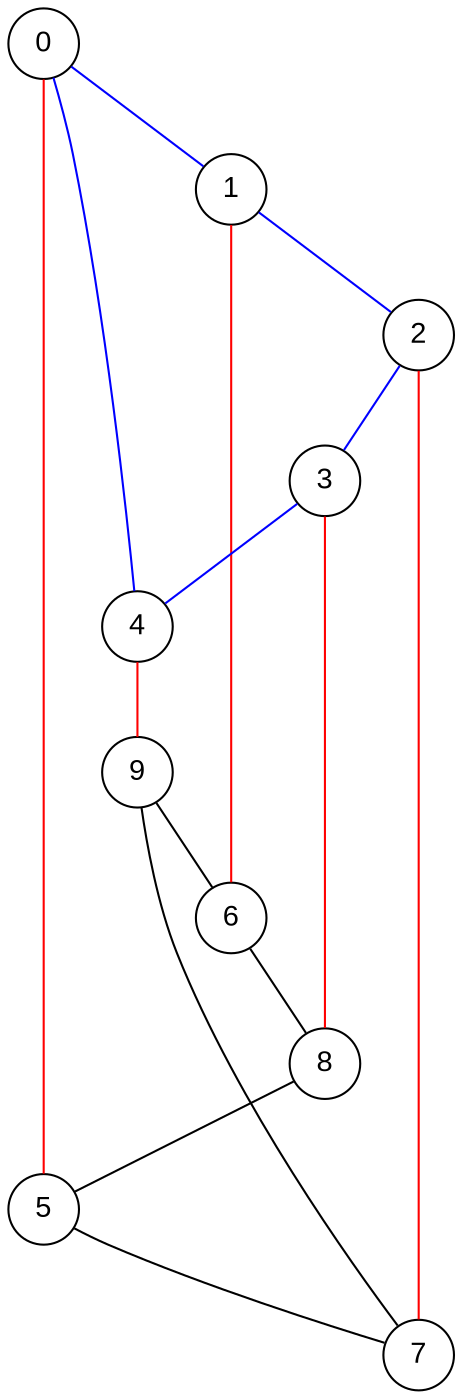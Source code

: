 # Generated Tor  2 Okt 2008 11:04:13 GMT by dot - Graphviz version 2.20.2 (Tue Jul  1 11:56:55 UTC 2008)
#
# 
# real	0m0.174s
# user	0m0.123s
# sys	0m0.035s

graph Petersen {
	node [label="\N", fontname=Arial, shape=circle, width="0.400000", height="0.400000", color=black];
	edge [color=black];
	graph [bb="0,0,358,342",
		_draw_="c 5 -white C 5 -white P 4 0 0 0 342 358 342 358 0 ",
		xdotversion="1.2"];
	0 [width="0.42", height="0.42", pos="229,16", _draw_="c 5 -black e 229 16 15 15 ", _ldraw_="F 14.000000 5 -Arial c 5 -black T 229 8 0 6 1 -0 "];
	1 [width="0.42", height="0.42", pos="311,75", _draw_="c 5 -black e 311 75 15 15 ", _ldraw_="F 14.000000 5 -Arial c 5 -black T 311 67 0 6 1 -1 "];
	2 [width="0.42", height="0.42", pos="342,171", _draw_="c 5 -black e 342 171 15 15 ", _ldraw_="F 14.000000 5 -Arial c 5 -black T 342 163 0 6 1 -2 "];
	3 [width="0.42", height="0.42", pos="311,267", _draw_="c 5 -black e 311 267 15 15 ", _ldraw_="F 14.000000 5 -Arial c 5 -black T 311 259 0 6 1 -3 "];
	4 [width="0.42", height="0.42", pos="229,326", _draw_="c 5 -black e 229 326 15 15 ", _ldraw_="F 14.000000 5 -Arial c 5 -black T 229 318 0 6 1 -4 "];
	5 [width="0.42", height="0.42", pos="129,16", _draw_="c 5 -black e 129 16 15 15 ", _ldraw_="F 14.000000 5 -Arial c 5 -black T 129 8 0 6 1 -5 "];
	6 [width="0.42", height="0.42", pos="47,267", _draw_="c 5 -black e 47 267 15 15 ", _ldraw_="F 14.000000 5 -Arial c 5 -black T 47 259 0 6 1 -6 "];
	7 [width="0.42", height="0.42", pos="47,75", _draw_="c 5 -black e 47 75 15 15 ", _ldraw_="F 14.000000 5 -Arial c 5 -black T 47 67 0 6 1 -7 "];
	8 [width="0.42", height="0.42", pos="129,326", _draw_="c 5 -black e 129 326 15 15 ", _ldraw_="F 14.000000 5 -Arial c 5 -black T 129 318 0 6 1 -8 "];
	9 [width="0.42", height="0.42", pos="16,171", _draw_="c 5 -black e 16 171 15 15 ", _ldraw_="F 14.000000 5 -Arial c 5 -black T 16 163 0 6 1 -9 "];
	0 -- 1 [color=blue, len="2.6", pos="241,25 257,36 283,55 299,66", _draw_="c 4 -blue B 4 241 25 257 36 283 55 299 66 "];
	1 -- 2 [color=blue, len="2.6", pos="316,90 321,108 331,138 337,157", _draw_="c 4 -blue B 4 316 90 321 108 331 138 337 157 "];
	2 -- 3 [color=blue, len="2.6", pos="337,186 332,204 322,234 316,253", _draw_="c 4 -blue B 4 337 186 332 204 322 234 316 253 "];
	3 -- 4 [color=blue, len="2.6", pos="299,276 283,287 257,306 241,317", _draw_="c 4 -blue B 4 299 276 283 287 257 306 241 317 "];
	4 -- 0 [color=blue, len="2.6", pos="229,311 229,258 229,84 229,31", _draw_="c 4 -blue B 4 229 311 229 258 229 84 229 31 "];
	0 -- 5 [color=red, weight=5, pos="214,16 195,16 163,16 144,16", _draw_="c 3 -red B 4 214 16 195 16 163 16 144 16 "];
	1 -- 6 [color=red, weight=5, pos="299,84 254,116 104,226 59,258", _draw_="c 3 -red B 4 299 84 254 116 104 226 59 258 "];
	2 -- 7 [color=red, weight=5, pos="327,166 277,150 111,96 61,80", _draw_="c 3 -red B 4 327 166 277 150 111 96 61 80 "];
	3 -- 8 [color=red, weight=5, pos="297,272 263,283 178,310 143,321", _draw_="c 3 -red B 4 297 272 263 283 178 310 143 321 "];
	4 -- 9 [color=red, weight=5, pos="217,317 179,290 66,207 28,180", _draw_="c 3 -red B 4 217 317 179 290 66 207 28 180 "];
	5 -- 7 [pos="117,25 101,36 75,55 59,66", _draw_="c 5 -black B 4 117 25 101 36 75 55 59 66 "];
	7 -- 9 [pos="42,90 37,108 27,138 21,157", _draw_="c 5 -black B 4 42 90 37 108 27 138 21 157 "];
	9 -- 6 [pos="21,186 26,204 36,234 42,253", _draw_="c 5 -black B 4 21 186 26 204 36 234 42 253 "];
	6 -- 8 [pos="59,276 75,287 101,306 117,317", _draw_="c 5 -black B 4 59 276 75 287 101 306 117 317 "];
	8 -- 5 [pos="129,311 129,258 129,84 129,31", _draw_="c 5 -black B 4 129 311 129 258 129 84 129 31 "];
}
